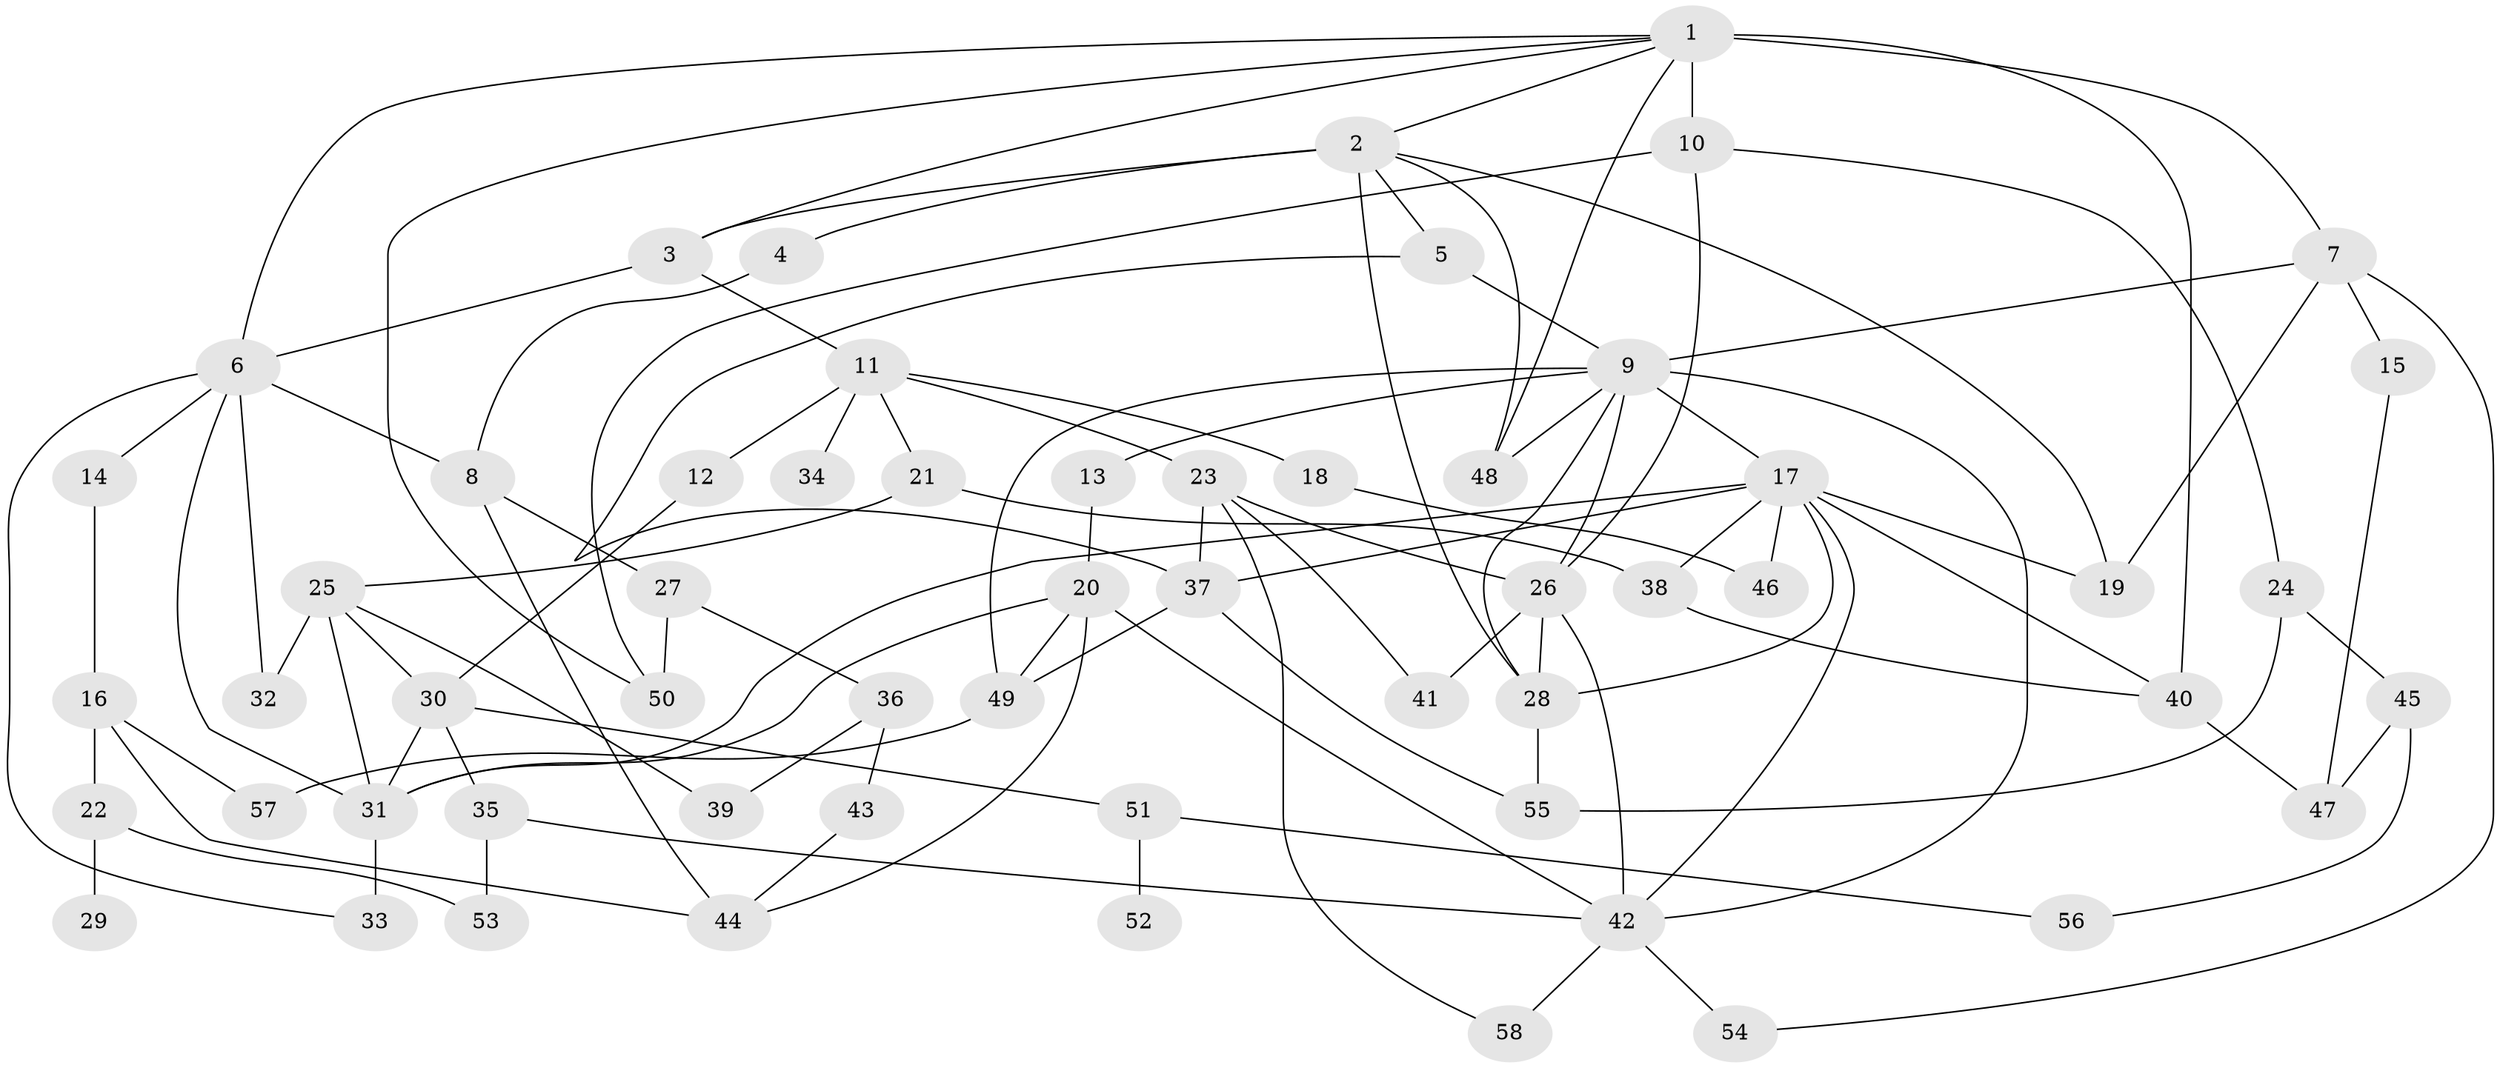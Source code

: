 // original degree distribution, {6: 0.034482758620689655, 7: 0.04310344827586207, 4: 0.1724137931034483, 2: 0.35344827586206895, 8: 0.008620689655172414, 3: 0.21551724137931033, 5: 0.04310344827586207, 1: 0.12931034482758622}
// Generated by graph-tools (version 1.1) at 2025/34/03/09/25 02:34:02]
// undirected, 58 vertices, 105 edges
graph export_dot {
graph [start="1"]
  node [color=gray90,style=filled];
  1;
  2;
  3;
  4;
  5;
  6;
  7;
  8;
  9;
  10;
  11;
  12;
  13;
  14;
  15;
  16;
  17;
  18;
  19;
  20;
  21;
  22;
  23;
  24;
  25;
  26;
  27;
  28;
  29;
  30;
  31;
  32;
  33;
  34;
  35;
  36;
  37;
  38;
  39;
  40;
  41;
  42;
  43;
  44;
  45;
  46;
  47;
  48;
  49;
  50;
  51;
  52;
  53;
  54;
  55;
  56;
  57;
  58;
  1 -- 2 [weight=1.0];
  1 -- 3 [weight=1.0];
  1 -- 6 [weight=1.0];
  1 -- 7 [weight=2.0];
  1 -- 10 [weight=3.0];
  1 -- 40 [weight=2.0];
  1 -- 48 [weight=1.0];
  1 -- 50 [weight=1.0];
  2 -- 3 [weight=1.0];
  2 -- 4 [weight=2.0];
  2 -- 5 [weight=1.0];
  2 -- 19 [weight=1.0];
  2 -- 28 [weight=2.0];
  2 -- 48 [weight=1.0];
  3 -- 6 [weight=1.0];
  3 -- 11 [weight=1.0];
  4 -- 8 [weight=1.0];
  5 -- 9 [weight=1.0];
  5 -- 37 [weight=1.0];
  6 -- 8 [weight=1.0];
  6 -- 14 [weight=1.0];
  6 -- 31 [weight=1.0];
  6 -- 32 [weight=1.0];
  6 -- 33 [weight=1.0];
  7 -- 9 [weight=1.0];
  7 -- 15 [weight=1.0];
  7 -- 19 [weight=1.0];
  7 -- 54 [weight=1.0];
  8 -- 27 [weight=1.0];
  8 -- 44 [weight=1.0];
  9 -- 13 [weight=1.0];
  9 -- 17 [weight=2.0];
  9 -- 26 [weight=1.0];
  9 -- 28 [weight=1.0];
  9 -- 42 [weight=1.0];
  9 -- 48 [weight=1.0];
  9 -- 49 [weight=1.0];
  10 -- 24 [weight=1.0];
  10 -- 26 [weight=1.0];
  10 -- 50 [weight=1.0];
  11 -- 12 [weight=1.0];
  11 -- 18 [weight=1.0];
  11 -- 21 [weight=1.0];
  11 -- 23 [weight=1.0];
  11 -- 34 [weight=1.0];
  12 -- 30 [weight=1.0];
  13 -- 20 [weight=1.0];
  14 -- 16 [weight=1.0];
  15 -- 47 [weight=1.0];
  16 -- 22 [weight=1.0];
  16 -- 44 [weight=1.0];
  16 -- 57 [weight=1.0];
  17 -- 19 [weight=1.0];
  17 -- 28 [weight=1.0];
  17 -- 31 [weight=1.0];
  17 -- 37 [weight=1.0];
  17 -- 38 [weight=1.0];
  17 -- 40 [weight=1.0];
  17 -- 42 [weight=1.0];
  17 -- 46 [weight=2.0];
  18 -- 46 [weight=1.0];
  20 -- 31 [weight=1.0];
  20 -- 42 [weight=1.0];
  20 -- 44 [weight=1.0];
  20 -- 49 [weight=1.0];
  21 -- 25 [weight=1.0];
  21 -- 38 [weight=1.0];
  22 -- 29 [weight=1.0];
  22 -- 53 [weight=1.0];
  23 -- 26 [weight=1.0];
  23 -- 37 [weight=1.0];
  23 -- 41 [weight=1.0];
  23 -- 58 [weight=1.0];
  24 -- 45 [weight=1.0];
  24 -- 55 [weight=1.0];
  25 -- 30 [weight=1.0];
  25 -- 31 [weight=1.0];
  25 -- 32 [weight=1.0];
  25 -- 39 [weight=1.0];
  26 -- 28 [weight=1.0];
  26 -- 41 [weight=1.0];
  26 -- 42 [weight=1.0];
  27 -- 36 [weight=1.0];
  27 -- 50 [weight=1.0];
  28 -- 55 [weight=1.0];
  30 -- 31 [weight=1.0];
  30 -- 35 [weight=1.0];
  30 -- 51 [weight=1.0];
  31 -- 33 [weight=4.0];
  35 -- 42 [weight=1.0];
  35 -- 53 [weight=1.0];
  36 -- 39 [weight=1.0];
  36 -- 43 [weight=1.0];
  37 -- 49 [weight=1.0];
  37 -- 55 [weight=1.0];
  38 -- 40 [weight=1.0];
  40 -- 47 [weight=1.0];
  42 -- 54 [weight=1.0];
  42 -- 58 [weight=1.0];
  43 -- 44 [weight=1.0];
  45 -- 47 [weight=1.0];
  45 -- 56 [weight=1.0];
  49 -- 57 [weight=1.0];
  51 -- 52 [weight=1.0];
  51 -- 56 [weight=1.0];
}

